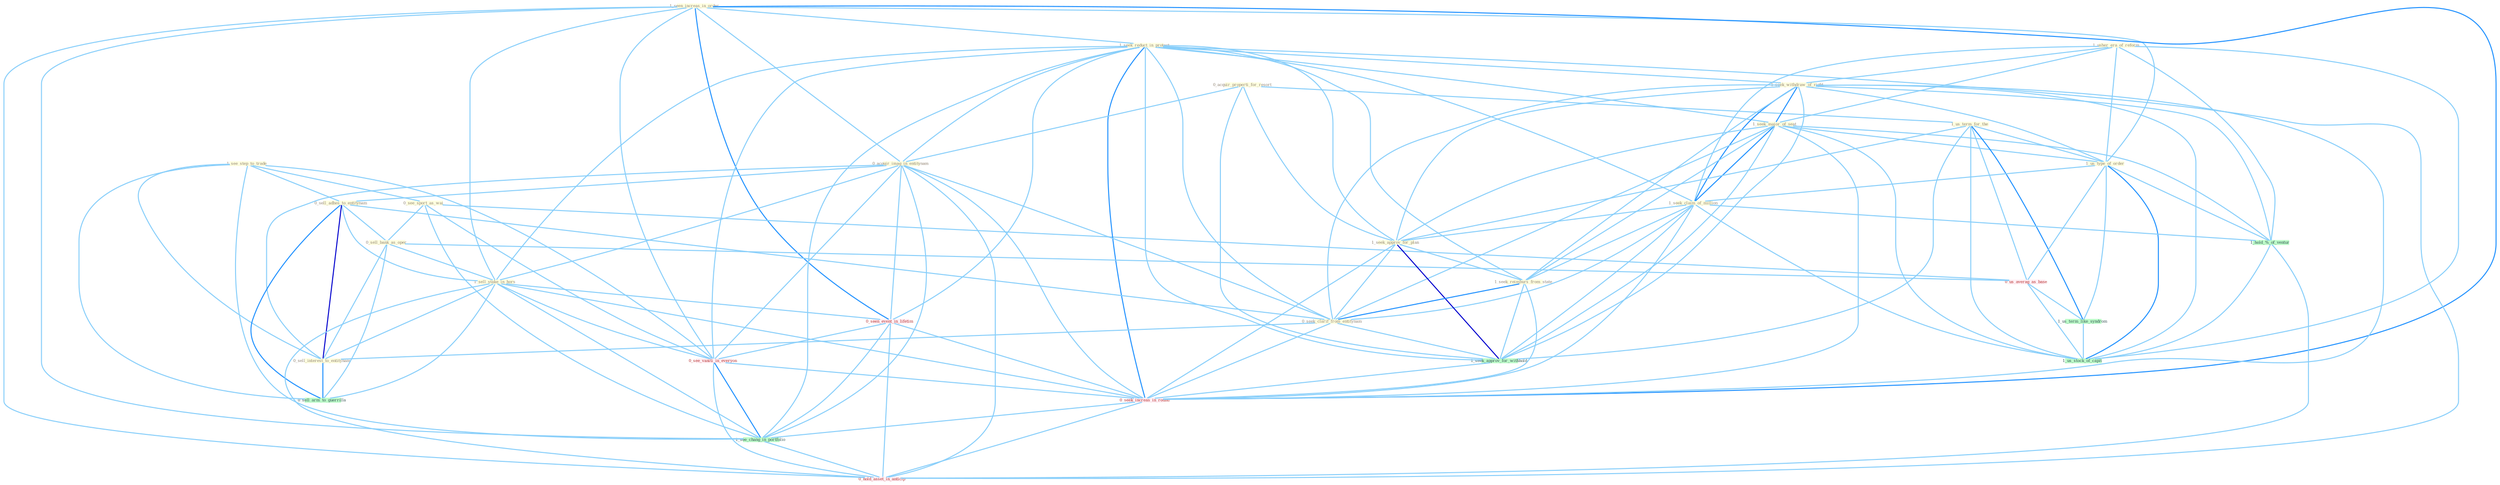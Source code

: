 Graph G{ 
    node
    [shape=polygon,style=filled,width=.5,height=.06,color="#BDFCC9",fixedsize=true,fontsize=4,
    fontcolor="#2f4f4f"];
    {node
    [color="#ffffe0", fontcolor="#8b7d6b"] "1_see_step_to_trade " "1_seen_increas_in_order " "0_see_sport_as_wai " "1_seek_reduct_in_protect " "1_usher_era_of_reform " "0_acquir_properti_for_resort " "1_seek_withdraw_of_right " "1_seek_major_of_seat " "1_us_term_for_the " "1_us_type_of_order " "1_seek_claim_of_million " "0_acquir_imag_in_entitynam " "0_sell_adhes_to_entitynam " "0_sell_bank_as_oper " "1_seek_approv_for_plan " "1_seek_reimburs_from_state " "0_seek_clarif_from_entitynam " "1_sell_stake_in_hors " "0_sell_interest_to_entitynam "}
{node [color="#fff0f5", fontcolor="#b22222"] "0_seen_event_in_lifetim " "0_us_averag_as_base " "0_see_vaniti_in_everyon " "0_seek_increas_in_round " "0_hold_asset_in_anticip "}
edge [color="#B0E2FF"];

	"1_see_step_to_trade " -- "0_see_sport_as_wai " [w="1", color="#87cefa" ];
	"1_see_step_to_trade " -- "0_sell_adhes_to_entitynam " [w="1", color="#87cefa" ];
	"1_see_step_to_trade " -- "0_sell_interest_to_entitynam " [w="1", color="#87cefa" ];
	"1_see_step_to_trade " -- "0_see_vaniti_in_everyon " [w="1", color="#87cefa" ];
	"1_see_step_to_trade " -- "0_sell_arm_to_guerrilla " [w="1", color="#87cefa" ];
	"1_see_step_to_trade " -- "1_see_chang_in_portfolio " [w="1", color="#87cefa" ];
	"1_seen_increas_in_order " -- "1_seek_reduct_in_protect " [w="1", color="#87cefa" ];
	"1_seen_increas_in_order " -- "1_us_type_of_order " [w="1", color="#87cefa" ];
	"1_seen_increas_in_order " -- "0_acquir_imag_in_entitynam " [w="1", color="#87cefa" ];
	"1_seen_increas_in_order " -- "1_sell_stake_in_hors " [w="1", color="#87cefa" ];
	"1_seen_increas_in_order " -- "0_seen_event_in_lifetim " [w="2", color="#1e90ff" , len=0.8];
	"1_seen_increas_in_order " -- "0_see_vaniti_in_everyon " [w="1", color="#87cefa" ];
	"1_seen_increas_in_order " -- "0_seek_increas_in_round " [w="2", color="#1e90ff" , len=0.8];
	"1_seen_increas_in_order " -- "1_see_chang_in_portfolio " [w="1", color="#87cefa" ];
	"1_seen_increas_in_order " -- "0_hold_asset_in_anticip " [w="1", color="#87cefa" ];
	"0_see_sport_as_wai " -- "0_sell_bank_as_oper " [w="1", color="#87cefa" ];
	"0_see_sport_as_wai " -- "0_us_averag_as_base " [w="1", color="#87cefa" ];
	"0_see_sport_as_wai " -- "0_see_vaniti_in_everyon " [w="1", color="#87cefa" ];
	"0_see_sport_as_wai " -- "1_see_chang_in_portfolio " [w="1", color="#87cefa" ];
	"1_seek_reduct_in_protect " -- "1_seek_withdraw_of_right " [w="1", color="#87cefa" ];
	"1_seek_reduct_in_protect " -- "1_seek_major_of_seat " [w="1", color="#87cefa" ];
	"1_seek_reduct_in_protect " -- "1_seek_claim_of_million " [w="1", color="#87cefa" ];
	"1_seek_reduct_in_protect " -- "0_acquir_imag_in_entitynam " [w="1", color="#87cefa" ];
	"1_seek_reduct_in_protect " -- "1_seek_approv_for_plan " [w="1", color="#87cefa" ];
	"1_seek_reduct_in_protect " -- "1_seek_reimburs_from_state " [w="1", color="#87cefa" ];
	"1_seek_reduct_in_protect " -- "0_seek_clarif_from_entitynam " [w="1", color="#87cefa" ];
	"1_seek_reduct_in_protect " -- "1_sell_stake_in_hors " [w="1", color="#87cefa" ];
	"1_seek_reduct_in_protect " -- "0_seen_event_in_lifetim " [w="1", color="#87cefa" ];
	"1_seek_reduct_in_protect " -- "1_seek_approv_for_withhold " [w="1", color="#87cefa" ];
	"1_seek_reduct_in_protect " -- "0_see_vaniti_in_everyon " [w="1", color="#87cefa" ];
	"1_seek_reduct_in_protect " -- "0_seek_increas_in_round " [w="2", color="#1e90ff" , len=0.8];
	"1_seek_reduct_in_protect " -- "1_see_chang_in_portfolio " [w="1", color="#87cefa" ];
	"1_seek_reduct_in_protect " -- "0_hold_asset_in_anticip " [w="1", color="#87cefa" ];
	"1_usher_era_of_reform " -- "1_seek_withdraw_of_right " [w="1", color="#87cefa" ];
	"1_usher_era_of_reform " -- "1_seek_major_of_seat " [w="1", color="#87cefa" ];
	"1_usher_era_of_reform " -- "1_us_type_of_order " [w="1", color="#87cefa" ];
	"1_usher_era_of_reform " -- "1_seek_claim_of_million " [w="1", color="#87cefa" ];
	"1_usher_era_of_reform " -- "1_hold_%_of_ventur " [w="1", color="#87cefa" ];
	"1_usher_era_of_reform " -- "1_us_stock_of_capit " [w="1", color="#87cefa" ];
	"0_acquir_properti_for_resort " -- "1_us_term_for_the " [w="1", color="#87cefa" ];
	"0_acquir_properti_for_resort " -- "0_acquir_imag_in_entitynam " [w="1", color="#87cefa" ];
	"0_acquir_properti_for_resort " -- "1_seek_approv_for_plan " [w="1", color="#87cefa" ];
	"0_acquir_properti_for_resort " -- "1_seek_approv_for_withhold " [w="1", color="#87cefa" ];
	"1_seek_withdraw_of_right " -- "1_seek_major_of_seat " [w="2", color="#1e90ff" , len=0.8];
	"1_seek_withdraw_of_right " -- "1_us_type_of_order " [w="1", color="#87cefa" ];
	"1_seek_withdraw_of_right " -- "1_seek_claim_of_million " [w="2", color="#1e90ff" , len=0.8];
	"1_seek_withdraw_of_right " -- "1_seek_approv_for_plan " [w="1", color="#87cefa" ];
	"1_seek_withdraw_of_right " -- "1_seek_reimburs_from_state " [w="1", color="#87cefa" ];
	"1_seek_withdraw_of_right " -- "0_seek_clarif_from_entitynam " [w="1", color="#87cefa" ];
	"1_seek_withdraw_of_right " -- "1_seek_approv_for_withhold " [w="1", color="#87cefa" ];
	"1_seek_withdraw_of_right " -- "1_hold_%_of_ventur " [w="1", color="#87cefa" ];
	"1_seek_withdraw_of_right " -- "0_seek_increas_in_round " [w="1", color="#87cefa" ];
	"1_seek_withdraw_of_right " -- "1_us_stock_of_capit " [w="1", color="#87cefa" ];
	"1_seek_major_of_seat " -- "1_us_type_of_order " [w="1", color="#87cefa" ];
	"1_seek_major_of_seat " -- "1_seek_claim_of_million " [w="2", color="#1e90ff" , len=0.8];
	"1_seek_major_of_seat " -- "1_seek_approv_for_plan " [w="1", color="#87cefa" ];
	"1_seek_major_of_seat " -- "1_seek_reimburs_from_state " [w="1", color="#87cefa" ];
	"1_seek_major_of_seat " -- "0_seek_clarif_from_entitynam " [w="1", color="#87cefa" ];
	"1_seek_major_of_seat " -- "1_seek_approv_for_withhold " [w="1", color="#87cefa" ];
	"1_seek_major_of_seat " -- "1_hold_%_of_ventur " [w="1", color="#87cefa" ];
	"1_seek_major_of_seat " -- "0_seek_increas_in_round " [w="1", color="#87cefa" ];
	"1_seek_major_of_seat " -- "1_us_stock_of_capit " [w="1", color="#87cefa" ];
	"1_us_term_for_the " -- "1_us_type_of_order " [w="1", color="#87cefa" ];
	"1_us_term_for_the " -- "1_seek_approv_for_plan " [w="1", color="#87cefa" ];
	"1_us_term_for_the " -- "0_us_averag_as_base " [w="1", color="#87cefa" ];
	"1_us_term_for_the " -- "1_us_term_like_syndrom " [w="2", color="#1e90ff" , len=0.8];
	"1_us_term_for_the " -- "1_seek_approv_for_withhold " [w="1", color="#87cefa" ];
	"1_us_term_for_the " -- "1_us_stock_of_capit " [w="1", color="#87cefa" ];
	"1_us_type_of_order " -- "1_seek_claim_of_million " [w="1", color="#87cefa" ];
	"1_us_type_of_order " -- "0_us_averag_as_base " [w="1", color="#87cefa" ];
	"1_us_type_of_order " -- "1_us_term_like_syndrom " [w="1", color="#87cefa" ];
	"1_us_type_of_order " -- "1_hold_%_of_ventur " [w="1", color="#87cefa" ];
	"1_us_type_of_order " -- "1_us_stock_of_capit " [w="2", color="#1e90ff" , len=0.8];
	"1_seek_claim_of_million " -- "1_seek_approv_for_plan " [w="1", color="#87cefa" ];
	"1_seek_claim_of_million " -- "1_seek_reimburs_from_state " [w="1", color="#87cefa" ];
	"1_seek_claim_of_million " -- "0_seek_clarif_from_entitynam " [w="1", color="#87cefa" ];
	"1_seek_claim_of_million " -- "1_seek_approv_for_withhold " [w="1", color="#87cefa" ];
	"1_seek_claim_of_million " -- "1_hold_%_of_ventur " [w="1", color="#87cefa" ];
	"1_seek_claim_of_million " -- "0_seek_increas_in_round " [w="1", color="#87cefa" ];
	"1_seek_claim_of_million " -- "1_us_stock_of_capit " [w="1", color="#87cefa" ];
	"0_acquir_imag_in_entitynam " -- "0_sell_adhes_to_entitynam " [w="1", color="#87cefa" ];
	"0_acquir_imag_in_entitynam " -- "0_seek_clarif_from_entitynam " [w="1", color="#87cefa" ];
	"0_acquir_imag_in_entitynam " -- "1_sell_stake_in_hors " [w="1", color="#87cefa" ];
	"0_acquir_imag_in_entitynam " -- "0_sell_interest_to_entitynam " [w="1", color="#87cefa" ];
	"0_acquir_imag_in_entitynam " -- "0_seen_event_in_lifetim " [w="1", color="#87cefa" ];
	"0_acquir_imag_in_entitynam " -- "0_see_vaniti_in_everyon " [w="1", color="#87cefa" ];
	"0_acquir_imag_in_entitynam " -- "0_seek_increas_in_round " [w="1", color="#87cefa" ];
	"0_acquir_imag_in_entitynam " -- "1_see_chang_in_portfolio " [w="1", color="#87cefa" ];
	"0_acquir_imag_in_entitynam " -- "0_hold_asset_in_anticip " [w="1", color="#87cefa" ];
	"0_sell_adhes_to_entitynam " -- "0_sell_bank_as_oper " [w="1", color="#87cefa" ];
	"0_sell_adhes_to_entitynam " -- "0_seek_clarif_from_entitynam " [w="1", color="#87cefa" ];
	"0_sell_adhes_to_entitynam " -- "1_sell_stake_in_hors " [w="1", color="#87cefa" ];
	"0_sell_adhes_to_entitynam " -- "0_sell_interest_to_entitynam " [w="3", color="#0000cd" , len=0.6];
	"0_sell_adhes_to_entitynam " -- "0_sell_arm_to_guerrilla " [w="2", color="#1e90ff" , len=0.8];
	"0_sell_bank_as_oper " -- "1_sell_stake_in_hors " [w="1", color="#87cefa" ];
	"0_sell_bank_as_oper " -- "0_sell_interest_to_entitynam " [w="1", color="#87cefa" ];
	"0_sell_bank_as_oper " -- "0_us_averag_as_base " [w="1", color="#87cefa" ];
	"0_sell_bank_as_oper " -- "0_sell_arm_to_guerrilla " [w="1", color="#87cefa" ];
	"1_seek_approv_for_plan " -- "1_seek_reimburs_from_state " [w="1", color="#87cefa" ];
	"1_seek_approv_for_plan " -- "0_seek_clarif_from_entitynam " [w="1", color="#87cefa" ];
	"1_seek_approv_for_plan " -- "1_seek_approv_for_withhold " [w="3", color="#0000cd" , len=0.6];
	"1_seek_approv_for_plan " -- "0_seek_increas_in_round " [w="1", color="#87cefa" ];
	"1_seek_reimburs_from_state " -- "0_seek_clarif_from_entitynam " [w="2", color="#1e90ff" , len=0.8];
	"1_seek_reimburs_from_state " -- "1_seek_approv_for_withhold " [w="1", color="#87cefa" ];
	"1_seek_reimburs_from_state " -- "0_seek_increas_in_round " [w="1", color="#87cefa" ];
	"0_seek_clarif_from_entitynam " -- "0_sell_interest_to_entitynam " [w="1", color="#87cefa" ];
	"0_seek_clarif_from_entitynam " -- "1_seek_approv_for_withhold " [w="1", color="#87cefa" ];
	"0_seek_clarif_from_entitynam " -- "0_seek_increas_in_round " [w="1", color="#87cefa" ];
	"1_sell_stake_in_hors " -- "0_sell_interest_to_entitynam " [w="1", color="#87cefa" ];
	"1_sell_stake_in_hors " -- "0_seen_event_in_lifetim " [w="1", color="#87cefa" ];
	"1_sell_stake_in_hors " -- "0_see_vaniti_in_everyon " [w="1", color="#87cefa" ];
	"1_sell_stake_in_hors " -- "0_sell_arm_to_guerrilla " [w="1", color="#87cefa" ];
	"1_sell_stake_in_hors " -- "0_seek_increas_in_round " [w="1", color="#87cefa" ];
	"1_sell_stake_in_hors " -- "1_see_chang_in_portfolio " [w="1", color="#87cefa" ];
	"1_sell_stake_in_hors " -- "0_hold_asset_in_anticip " [w="1", color="#87cefa" ];
	"0_sell_interest_to_entitynam " -- "0_sell_arm_to_guerrilla " [w="2", color="#1e90ff" , len=0.8];
	"0_seen_event_in_lifetim " -- "0_see_vaniti_in_everyon " [w="1", color="#87cefa" ];
	"0_seen_event_in_lifetim " -- "0_seek_increas_in_round " [w="1", color="#87cefa" ];
	"0_seen_event_in_lifetim " -- "1_see_chang_in_portfolio " [w="1", color="#87cefa" ];
	"0_seen_event_in_lifetim " -- "0_hold_asset_in_anticip " [w="1", color="#87cefa" ];
	"0_us_averag_as_base " -- "1_us_term_like_syndrom " [w="1", color="#87cefa" ];
	"0_us_averag_as_base " -- "1_us_stock_of_capit " [w="1", color="#87cefa" ];
	"1_us_term_like_syndrom " -- "1_us_stock_of_capit " [w="1", color="#87cefa" ];
	"1_seek_approv_for_withhold " -- "0_seek_increas_in_round " [w="1", color="#87cefa" ];
	"1_hold_%_of_ventur " -- "1_us_stock_of_capit " [w="1", color="#87cefa" ];
	"1_hold_%_of_ventur " -- "0_hold_asset_in_anticip " [w="1", color="#87cefa" ];
	"0_see_vaniti_in_everyon " -- "0_seek_increas_in_round " [w="1", color="#87cefa" ];
	"0_see_vaniti_in_everyon " -- "1_see_chang_in_portfolio " [w="2", color="#1e90ff" , len=0.8];
	"0_see_vaniti_in_everyon " -- "0_hold_asset_in_anticip " [w="1", color="#87cefa" ];
	"0_seek_increas_in_round " -- "1_see_chang_in_portfolio " [w="1", color="#87cefa" ];
	"0_seek_increas_in_round " -- "0_hold_asset_in_anticip " [w="1", color="#87cefa" ];
	"1_see_chang_in_portfolio " -- "0_hold_asset_in_anticip " [w="1", color="#87cefa" ];
}